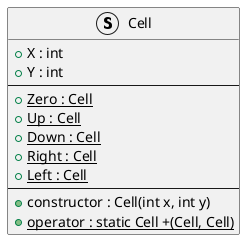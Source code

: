 ﻿@startuml
struct Cell
{
    + X : int
    + Y : int
    --
    + {static} Zero : Cell
    + {static} Up : Cell
    + {static} Down : Cell
    + {static} Right : Cell
    + {static} Left : Cell
    --
    + constructor : Cell(int x, int y)
    + {static} operator : static Cell +(Cell, Cell)
}
@enduml